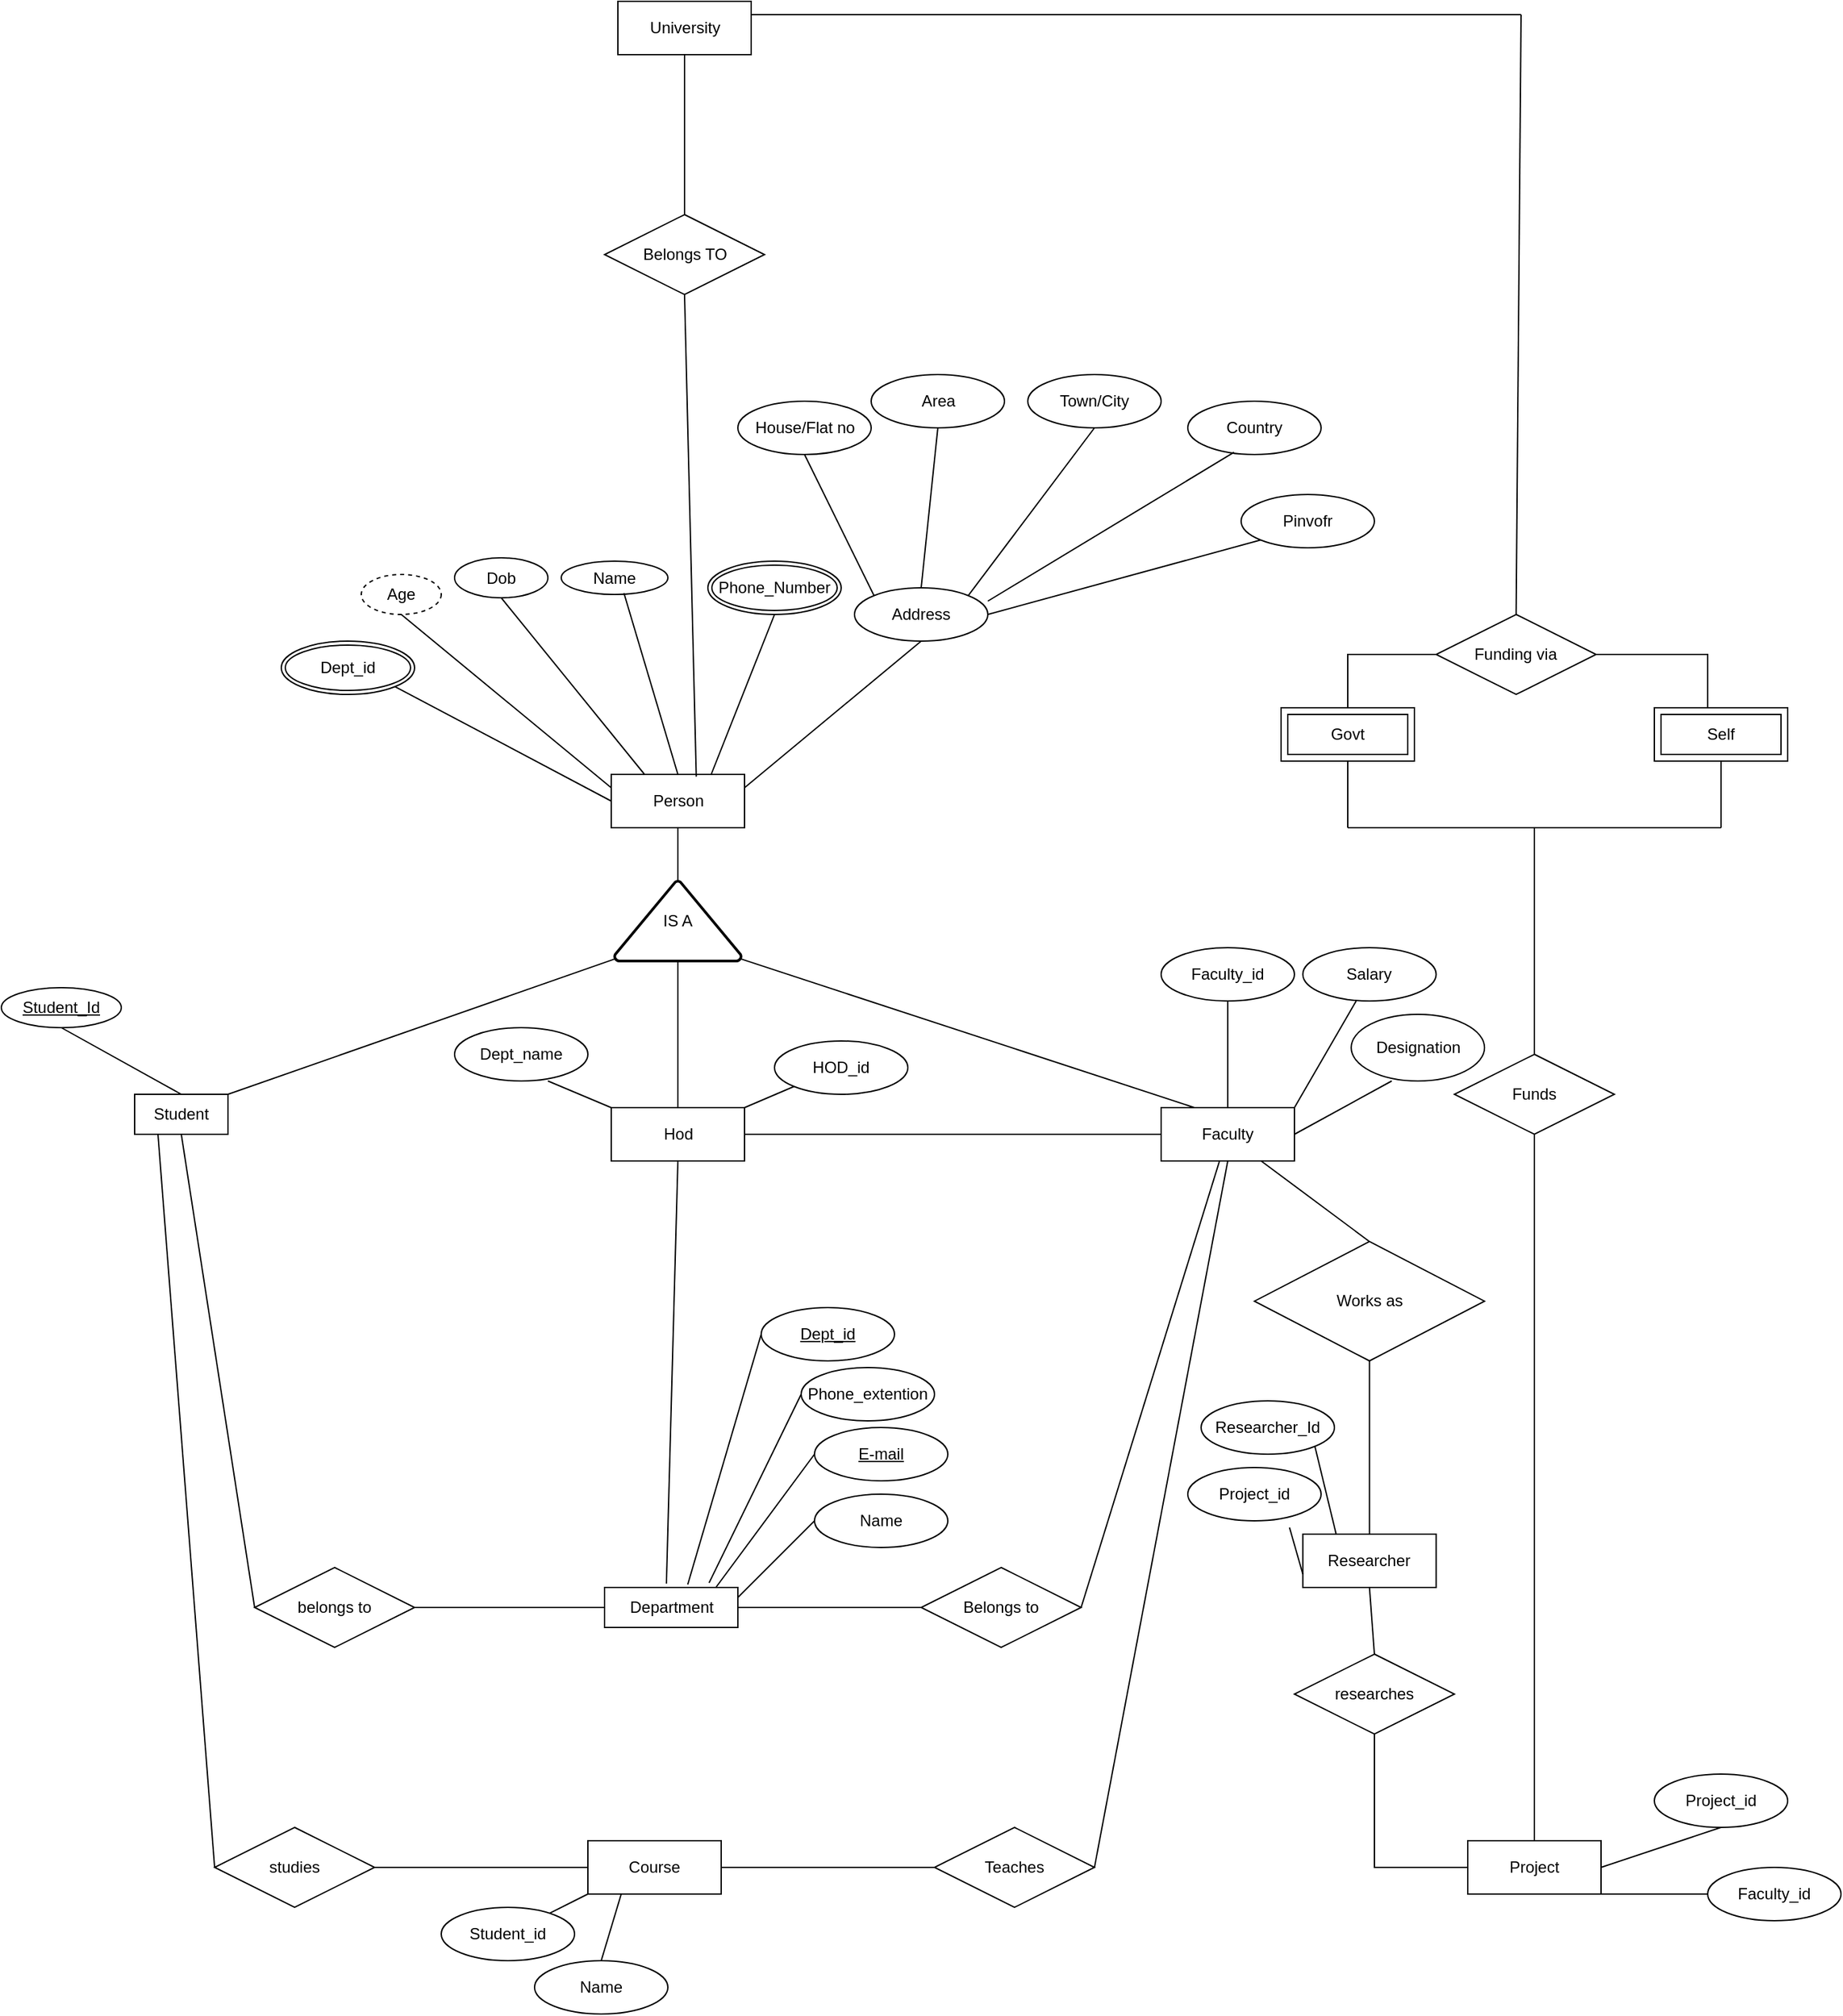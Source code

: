 <mxfile version="14.7.4" type="github">
  <diagram id="n1AsMM7LYAOZZ_o2ZsNr" name="Page-1">
    <mxGraphModel dx="3152" dy="2425" grid="1" gridSize="10" guides="1" tooltips="1" connect="1" arrows="1" fold="1" page="1" pageScale="1" pageWidth="850" pageHeight="1100" math="0" shadow="0">
      <root>
        <mxCell id="0" />
        <mxCell id="1" parent="0" />
        <mxCell id="XVhgLxHKAAm95sH4rUj--2" value="Department" style="whiteSpace=wrap;html=1;align=center;" parent="1" vertex="1">
          <mxGeometry x="82.5" y="800" width="100" height="30" as="geometry" />
        </mxCell>
        <mxCell id="XVhgLxHKAAm95sH4rUj--3" value="" style="endArrow=none;html=1;rounded=0;exitX=0.5;exitY=1;exitDx=0;exitDy=0;entryX=0.464;entryY=-0.095;entryDx=0;entryDy=0;entryPerimeter=0;" parent="1" source="YzfqNWmgRF7ctj8jLX6g-4" target="XVhgLxHKAAm95sH4rUj--2" edge="1">
          <mxGeometry relative="1" as="geometry">
            <mxPoint x="130" y="560" as="sourcePoint" />
            <mxPoint x="240" y="760" as="targetPoint" />
          </mxGeometry>
        </mxCell>
        <mxCell id="XVhgLxHKAAm95sH4rUj--5" value="Phone_extention" style="ellipse;whiteSpace=wrap;html=1;align=center;" parent="1" vertex="1">
          <mxGeometry x="230" y="635" width="100" height="40" as="geometry" />
        </mxCell>
        <mxCell id="XVhgLxHKAAm95sH4rUj--6" value="E-mail" style="ellipse;whiteSpace=wrap;html=1;align=center;fontStyle=4;" parent="1" vertex="1">
          <mxGeometry x="240" y="680" width="100" height="40" as="geometry" />
        </mxCell>
        <mxCell id="XVhgLxHKAAm95sH4rUj--7" value="Dept_id" style="ellipse;whiteSpace=wrap;html=1;align=center;fontStyle=4;" parent="1" vertex="1">
          <mxGeometry x="200" y="590" width="100" height="40" as="geometry" />
        </mxCell>
        <mxCell id="XVhgLxHKAAm95sH4rUj--8" value="Name" style="ellipse;whiteSpace=wrap;html=1;align=center;" parent="1" vertex="1">
          <mxGeometry x="240" y="730" width="100" height="40" as="geometry" />
        </mxCell>
        <mxCell id="XVhgLxHKAAm95sH4rUj--9" value="" style="endArrow=none;html=1;rounded=0;exitX=0;exitY=0.5;exitDx=0;exitDy=0;entryX=0.624;entryY=-0.076;entryDx=0;entryDy=0;entryPerimeter=0;" parent="1" source="XVhgLxHKAAm95sH4rUj--7" target="XVhgLxHKAAm95sH4rUj--2" edge="1">
          <mxGeometry relative="1" as="geometry">
            <mxPoint y="820" as="sourcePoint" />
            <mxPoint x="160" y="820" as="targetPoint" />
          </mxGeometry>
        </mxCell>
        <mxCell id="XVhgLxHKAAm95sH4rUj--10" value="" style="endArrow=none;html=1;rounded=0;exitX=0;exitY=0.5;exitDx=0;exitDy=0;entryX=0.784;entryY=-0.114;entryDx=0;entryDy=0;entryPerimeter=0;" parent="1" source="XVhgLxHKAAm95sH4rUj--5" target="XVhgLxHKAAm95sH4rUj--2" edge="1">
          <mxGeometry relative="1" as="geometry">
            <mxPoint y="820" as="sourcePoint" />
            <mxPoint x="160" y="820" as="targetPoint" />
          </mxGeometry>
        </mxCell>
        <mxCell id="XVhgLxHKAAm95sH4rUj--11" value="" style="endArrow=none;html=1;rounded=0;exitX=0;exitY=0.5;exitDx=0;exitDy=0;entryX=0.835;entryY=0;entryDx=0;entryDy=0;entryPerimeter=0;" parent="1" source="XVhgLxHKAAm95sH4rUj--6" edge="1" target="XVhgLxHKAAm95sH4rUj--2">
          <mxGeometry relative="1" as="geometry">
            <mxPoint y="820" as="sourcePoint" />
            <mxPoint x="170" y="800" as="targetPoint" />
          </mxGeometry>
        </mxCell>
        <mxCell id="XVhgLxHKAAm95sH4rUj--12" value="" style="endArrow=none;html=1;rounded=0;entryX=1;entryY=0.25;entryDx=0;entryDy=0;exitX=0;exitY=0.5;exitDx=0;exitDy=0;" parent="1" source="XVhgLxHKAAm95sH4rUj--8" target="XVhgLxHKAAm95sH4rUj--2" edge="1">
          <mxGeometry relative="1" as="geometry">
            <mxPoint x="240" y="937" as="sourcePoint" />
            <mxPoint x="160" y="820" as="targetPoint" />
          </mxGeometry>
        </mxCell>
        <mxCell id="XVhgLxHKAAm95sH4rUj--13" value="Student" style="whiteSpace=wrap;html=1;align=center;" parent="1" vertex="1">
          <mxGeometry x="-270" y="430" width="70" height="30" as="geometry" />
        </mxCell>
        <mxCell id="XVhgLxHKAAm95sH4rUj--14" value="" style="endArrow=none;html=1;rounded=0;exitX=0.5;exitY=1;exitDx=0;exitDy=0;entryX=0;entryY=0.5;entryDx=0;entryDy=0;" parent="1" source="XVhgLxHKAAm95sH4rUj--13" target="XVhgLxHKAAm95sH4rUj--32" edge="1">
          <mxGeometry relative="1" as="geometry">
            <mxPoint x="-140" y="645" as="sourcePoint" />
            <mxPoint x="-90" y="800" as="targetPoint" />
          </mxGeometry>
        </mxCell>
        <mxCell id="XVhgLxHKAAm95sH4rUj--15" value="" style="endArrow=none;html=1;rounded=0;exitX=1;exitY=0.5;exitDx=0;exitDy=0;" parent="1" source="XVhgLxHKAAm95sH4rUj--35" target="XVhgLxHKAAm95sH4rUj--16" edge="1">
          <mxGeometry relative="1" as="geometry">
            <mxPoint x="390" y="475" as="sourcePoint" />
            <mxPoint x="420" y="475" as="targetPoint" />
          </mxGeometry>
        </mxCell>
        <mxCell id="XVhgLxHKAAm95sH4rUj--16" value="Faculty" style="whiteSpace=wrap;html=1;align=center;" parent="1" vertex="1">
          <mxGeometry x="500" y="440" width="100" height="40" as="geometry" />
        </mxCell>
        <mxCell id="XVhgLxHKAAm95sH4rUj--19" value="Student_Id" style="ellipse;whiteSpace=wrap;html=1;align=center;fontStyle=4;" parent="1" vertex="1">
          <mxGeometry x="-370" y="350" width="90" height="30" as="geometry" />
        </mxCell>
        <mxCell id="XVhgLxHKAAm95sH4rUj--20" value="" style="endArrow=none;html=1;rounded=0;exitX=0.5;exitY=1;exitDx=0;exitDy=0;entryX=0.5;entryY=0;entryDx=0;entryDy=0;" parent="1" source="XVhgLxHKAAm95sH4rUj--19" target="XVhgLxHKAAm95sH4rUj--13" edge="1">
          <mxGeometry relative="1" as="geometry">
            <mxPoint x="-225" y="390" as="sourcePoint" />
            <mxPoint x="190" y="470" as="targetPoint" />
          </mxGeometry>
        </mxCell>
        <mxCell id="XVhgLxHKAAm95sH4rUj--24" value="Dob" style="ellipse;whiteSpace=wrap;html=1;align=center;" parent="1" vertex="1">
          <mxGeometry x="-30" y="27.5" width="70" height="30" as="geometry" />
        </mxCell>
        <mxCell id="XVhgLxHKAAm95sH4rUj--26" value="Age" style="ellipse;whiteSpace=wrap;html=1;align=center;dashed=1;" parent="1" vertex="1">
          <mxGeometry x="-100" y="40" width="60" height="30" as="geometry" />
        </mxCell>
        <mxCell id="XVhgLxHKAAm95sH4rUj--30" value="Phone_Number" style="ellipse;shape=doubleEllipse;margin=3;whiteSpace=wrap;html=1;align=center;" parent="1" vertex="1">
          <mxGeometry x="160" y="30" width="100" height="40" as="geometry" />
        </mxCell>
        <mxCell id="XVhgLxHKAAm95sH4rUj--31" value="" style="endArrow=none;html=1;rounded=0;exitX=0.5;exitY=1;exitDx=0;exitDy=0;entryX=0.75;entryY=0;entryDx=0;entryDy=0;" parent="1" source="XVhgLxHKAAm95sH4rUj--30" target="YzfqNWmgRF7ctj8jLX6g-15" edge="1">
          <mxGeometry relative="1" as="geometry">
            <mxPoint x="70" y="220" as="sourcePoint" />
            <mxPoint x="170" y="170" as="targetPoint" />
          </mxGeometry>
        </mxCell>
        <mxCell id="XVhgLxHKAAm95sH4rUj--32" value="belongs to" style="shape=rhombus;perimeter=rhombusPerimeter;whiteSpace=wrap;html=1;align=center;" parent="1" vertex="1">
          <mxGeometry x="-180" y="785" width="120" height="60" as="geometry" />
        </mxCell>
        <mxCell id="XVhgLxHKAAm95sH4rUj--34" value="" style="endArrow=none;html=1;rounded=0;exitX=1;exitY=0.5;exitDx=0;exitDy=0;entryX=0;entryY=0.5;entryDx=0;entryDy=0;" parent="1" source="XVhgLxHKAAm95sH4rUj--32" target="XVhgLxHKAAm95sH4rUj--2" edge="1">
          <mxGeometry relative="1" as="geometry">
            <mxPoint x="40" y="850" as="sourcePoint" />
            <mxPoint x="200" y="850" as="targetPoint" />
          </mxGeometry>
        </mxCell>
        <mxCell id="XVhgLxHKAAm95sH4rUj--35" value="Belongs to" style="shape=rhombus;perimeter=rhombusPerimeter;whiteSpace=wrap;html=1;align=center;" parent="1" vertex="1">
          <mxGeometry x="320" y="785" width="120" height="60" as="geometry" />
        </mxCell>
        <mxCell id="XVhgLxHKAAm95sH4rUj--36" value="" style="endArrow=none;html=1;rounded=0;entryX=0;entryY=0.5;entryDx=0;entryDy=0;exitX=1;exitY=0.5;exitDx=0;exitDy=0;" parent="1" source="XVhgLxHKAAm95sH4rUj--2" target="XVhgLxHKAAm95sH4rUj--35" edge="1">
          <mxGeometry relative="1" as="geometry">
            <mxPoint x="40" y="850" as="sourcePoint" />
            <mxPoint x="200" y="850" as="targetPoint" />
          </mxGeometry>
        </mxCell>
        <mxCell id="YzfqNWmgRF7ctj8jLX6g-3" value="IS A" style="strokeWidth=2;html=1;shape=mxgraph.flowchart.extract_or_measurement;whiteSpace=wrap;" vertex="1" parent="1">
          <mxGeometry x="90" y="270" width="95" height="60" as="geometry" />
        </mxCell>
        <mxCell id="YzfqNWmgRF7ctj8jLX6g-4" value="Hod" style="whiteSpace=wrap;html=1;align=center;" vertex="1" parent="1">
          <mxGeometry x="87.5" y="440" width="100" height="40" as="geometry" />
        </mxCell>
        <mxCell id="YzfqNWmgRF7ctj8jLX6g-5" value="" style="endArrow=none;html=1;rounded=0;exitX=0;exitY=0.5;exitDx=0;exitDy=0;entryX=1;entryY=0.5;entryDx=0;entryDy=0;" edge="1" parent="1" source="XVhgLxHKAAm95sH4rUj--16" target="YzfqNWmgRF7ctj8jLX6g-4">
          <mxGeometry relative="1" as="geometry">
            <mxPoint x="500" y="500" as="sourcePoint" />
            <mxPoint x="150" y="650" as="targetPoint" />
          </mxGeometry>
        </mxCell>
        <mxCell id="YzfqNWmgRF7ctj8jLX6g-6" value="" style="endArrow=none;html=1;rounded=0;exitX=1;exitY=0;exitDx=0;exitDy=0;entryX=0.01;entryY=0.97;entryDx=0;entryDy=0;entryPerimeter=0;" edge="1" parent="1" source="XVhgLxHKAAm95sH4rUj--13" target="YzfqNWmgRF7ctj8jLX6g-3">
          <mxGeometry relative="1" as="geometry">
            <mxPoint x="-10" y="450" as="sourcePoint" />
            <mxPoint x="150" y="450" as="targetPoint" />
          </mxGeometry>
        </mxCell>
        <mxCell id="YzfqNWmgRF7ctj8jLX6g-7" value="" style="endArrow=none;html=1;rounded=0;exitX=0.99;exitY=0.97;exitDx=0;exitDy=0;exitPerimeter=0;entryX=0.25;entryY=0;entryDx=0;entryDy=0;" edge="1" parent="1" source="YzfqNWmgRF7ctj8jLX6g-3" target="XVhgLxHKAAm95sH4rUj--16">
          <mxGeometry relative="1" as="geometry">
            <mxPoint x="-10" y="410" as="sourcePoint" />
            <mxPoint x="510" y="438" as="targetPoint" />
          </mxGeometry>
        </mxCell>
        <mxCell id="YzfqNWmgRF7ctj8jLX6g-8" value="Name" style="ellipse;whiteSpace=wrap;html=1;align=center;" vertex="1" parent="1">
          <mxGeometry x="50" y="30" width="80" height="25" as="geometry" />
        </mxCell>
        <mxCell id="YzfqNWmgRF7ctj8jLX6g-9" value="" style="endArrow=none;html=1;rounded=0;exitX=0.588;exitY=0.96;exitDx=0;exitDy=0;exitPerimeter=0;entryX=0.5;entryY=0;entryDx=0;entryDy=0;" edge="1" parent="1" source="YzfqNWmgRF7ctj8jLX6g-8" target="YzfqNWmgRF7ctj8jLX6g-15">
          <mxGeometry relative="1" as="geometry">
            <mxPoint x="-10" y="410" as="sourcePoint" />
            <mxPoint x="130" y="180" as="targetPoint" />
          </mxGeometry>
        </mxCell>
        <mxCell id="YzfqNWmgRF7ctj8jLX6g-10" value="" style="endArrow=none;html=1;rounded=0;exitX=0.5;exitY=1;exitDx=0;exitDy=0;entryX=0.25;entryY=0;entryDx=0;entryDy=0;" edge="1" parent="1" source="XVhgLxHKAAm95sH4rUj--24" target="YzfqNWmgRF7ctj8jLX6g-15">
          <mxGeometry relative="1" as="geometry">
            <mxPoint x="-10" y="410" as="sourcePoint" />
            <mxPoint x="100" y="180" as="targetPoint" />
          </mxGeometry>
        </mxCell>
        <mxCell id="YzfqNWmgRF7ctj8jLX6g-11" value="" style="endArrow=none;html=1;rounded=0;exitX=0.5;exitY=1;exitDx=0;exitDy=0;entryX=0;entryY=0.25;entryDx=0;entryDy=0;" edge="1" parent="1" source="XVhgLxHKAAm95sH4rUj--26" target="YzfqNWmgRF7ctj8jLX6g-15">
          <mxGeometry relative="1" as="geometry">
            <mxPoint x="-10" y="410" as="sourcePoint" />
            <mxPoint x="80" y="200" as="targetPoint" />
          </mxGeometry>
        </mxCell>
        <mxCell id="YzfqNWmgRF7ctj8jLX6g-13" value="Address" style="ellipse;whiteSpace=wrap;html=1;align=center;" vertex="1" parent="1">
          <mxGeometry x="270" y="50" width="100" height="40" as="geometry" />
        </mxCell>
        <mxCell id="YzfqNWmgRF7ctj8jLX6g-14" value="" style="endArrow=none;html=1;rounded=0;entryX=0.5;entryY=1;entryDx=0;entryDy=0;exitX=1;exitY=0.25;exitDx=0;exitDy=0;" edge="1" parent="1" source="YzfqNWmgRF7ctj8jLX6g-15" target="YzfqNWmgRF7ctj8jLX6g-13">
          <mxGeometry relative="1" as="geometry">
            <mxPoint x="230" y="190" as="sourcePoint" />
            <mxPoint x="150" y="380" as="targetPoint" />
          </mxGeometry>
        </mxCell>
        <mxCell id="YzfqNWmgRF7ctj8jLX6g-15" value="Person" style="whiteSpace=wrap;html=1;align=center;" vertex="1" parent="1">
          <mxGeometry x="87.5" y="190" width="100" height="40" as="geometry" />
        </mxCell>
        <mxCell id="YzfqNWmgRF7ctj8jLX6g-16" value="" style="endArrow=none;html=1;rounded=0;entryX=0.5;entryY=0;entryDx=0;entryDy=0;entryPerimeter=0;" edge="1" parent="1" source="YzfqNWmgRF7ctj8jLX6g-15" target="YzfqNWmgRF7ctj8jLX6g-3">
          <mxGeometry relative="1" as="geometry">
            <mxPoint x="-10" y="480" as="sourcePoint" />
            <mxPoint x="150" y="480" as="targetPoint" />
          </mxGeometry>
        </mxCell>
        <mxCell id="YzfqNWmgRF7ctj8jLX6g-17" value="House/Flat no" style="ellipse;whiteSpace=wrap;html=1;align=center;" vertex="1" parent="1">
          <mxGeometry x="182.5" y="-90" width="100" height="40" as="geometry" />
        </mxCell>
        <mxCell id="YzfqNWmgRF7ctj8jLX6g-18" value="Area" style="ellipse;whiteSpace=wrap;html=1;align=center;" vertex="1" parent="1">
          <mxGeometry x="282.5" y="-110" width="100" height="40" as="geometry" />
        </mxCell>
        <mxCell id="YzfqNWmgRF7ctj8jLX6g-19" value="Town/City" style="ellipse;whiteSpace=wrap;html=1;align=center;" vertex="1" parent="1">
          <mxGeometry x="400" y="-110" width="100" height="40" as="geometry" />
        </mxCell>
        <mxCell id="YzfqNWmgRF7ctj8jLX6g-20" value="Country" style="ellipse;whiteSpace=wrap;html=1;align=center;" vertex="1" parent="1">
          <mxGeometry x="520" y="-90" width="100" height="40" as="geometry" />
        </mxCell>
        <mxCell id="YzfqNWmgRF7ctj8jLX6g-23" value="" style="endArrow=none;html=1;rounded=0;entryX=0;entryY=0;entryDx=0;entryDy=0;exitX=0.5;exitY=1;exitDx=0;exitDy=0;" edge="1" parent="1" source="YzfqNWmgRF7ctj8jLX6g-17" target="YzfqNWmgRF7ctj8jLX6g-13">
          <mxGeometry relative="1" as="geometry">
            <mxPoint x="240" y="-40" as="sourcePoint" />
            <mxPoint x="350" y="-40" as="targetPoint" />
          </mxGeometry>
        </mxCell>
        <mxCell id="YzfqNWmgRF7ctj8jLX6g-24" value="" style="endArrow=none;html=1;rounded=0;exitX=0.5;exitY=1;exitDx=0;exitDy=0;entryX=0.5;entryY=0;entryDx=0;entryDy=0;" edge="1" parent="1" source="YzfqNWmgRF7ctj8jLX6g-18" target="YzfqNWmgRF7ctj8jLX6g-13">
          <mxGeometry relative="1" as="geometry">
            <mxPoint x="310" y="-30" as="sourcePoint" />
            <mxPoint x="470" y="-30" as="targetPoint" />
          </mxGeometry>
        </mxCell>
        <mxCell id="YzfqNWmgRF7ctj8jLX6g-25" value="" style="endArrow=none;html=1;rounded=0;exitX=0.5;exitY=1;exitDx=0;exitDy=0;entryX=1;entryY=0;entryDx=0;entryDy=0;" edge="1" parent="1" source="YzfqNWmgRF7ctj8jLX6g-19" target="YzfqNWmgRF7ctj8jLX6g-13">
          <mxGeometry relative="1" as="geometry">
            <mxPoint x="370" y="-30" as="sourcePoint" />
            <mxPoint x="530" y="-30" as="targetPoint" />
            <Array as="points" />
          </mxGeometry>
        </mxCell>
        <mxCell id="YzfqNWmgRF7ctj8jLX6g-27" value="" style="endArrow=none;html=1;rounded=0;entryX=0.347;entryY=0.958;entryDx=0;entryDy=0;entryPerimeter=0;exitX=1;exitY=0.25;exitDx=0;exitDy=0;exitPerimeter=0;" edge="1" parent="1" source="YzfqNWmgRF7ctj8jLX6g-13" target="YzfqNWmgRF7ctj8jLX6g-20">
          <mxGeometry relative="1" as="geometry">
            <mxPoint x="420" y="10" as="sourcePoint" />
            <mxPoint x="580" y="10" as="targetPoint" />
          </mxGeometry>
        </mxCell>
        <mxCell id="YzfqNWmgRF7ctj8jLX6g-28" value="Pinvofr" style="ellipse;whiteSpace=wrap;html=1;align=center;" vertex="1" parent="1">
          <mxGeometry x="560" y="-20" width="100" height="40" as="geometry" />
        </mxCell>
        <mxCell id="YzfqNWmgRF7ctj8jLX6g-29" value="" style="endArrow=none;html=1;rounded=0;entryX=0;entryY=1;entryDx=0;entryDy=0;exitX=1;exitY=0.5;exitDx=0;exitDy=0;" edge="1" parent="1" source="YzfqNWmgRF7ctj8jLX6g-13" target="YzfqNWmgRF7ctj8jLX6g-28">
          <mxGeometry relative="1" as="geometry">
            <mxPoint x="370" y="57.5" as="sourcePoint" />
            <mxPoint x="530" y="57.5" as="targetPoint" />
          </mxGeometry>
        </mxCell>
        <mxCell id="YzfqNWmgRF7ctj8jLX6g-32" value="" style="endArrow=none;html=1;rounded=0;exitX=1;exitY=1;exitDx=0;exitDy=0;entryX=0;entryY=0.5;entryDx=0;entryDy=0;" edge="1" parent="1" source="YzfqNWmgRF7ctj8jLX6g-40" target="YzfqNWmgRF7ctj8jLX6g-15">
          <mxGeometry relative="1" as="geometry">
            <mxPoint x="-94.854" y="114.226" as="sourcePoint" />
            <mxPoint x="220" y="520" as="targetPoint" />
          </mxGeometry>
        </mxCell>
        <mxCell id="YzfqNWmgRF7ctj8jLX6g-33" value="HOD_id" style="ellipse;whiteSpace=wrap;html=1;align=center;" vertex="1" parent="1">
          <mxGeometry x="210" y="390" width="100" height="40" as="geometry" />
        </mxCell>
        <mxCell id="YzfqNWmgRF7ctj8jLX6g-34" value="" style="endArrow=none;html=1;rounded=0;exitX=1;exitY=0;exitDx=0;exitDy=0;entryX=0;entryY=1;entryDx=0;entryDy=0;" edge="1" parent="1" source="YzfqNWmgRF7ctj8jLX6g-4" target="YzfqNWmgRF7ctj8jLX6g-33">
          <mxGeometry relative="1" as="geometry">
            <mxPoint x="60" y="760" as="sourcePoint" />
            <mxPoint x="220" y="760" as="targetPoint" />
          </mxGeometry>
        </mxCell>
        <mxCell id="YzfqNWmgRF7ctj8jLX6g-39" value="" style="endArrow=none;html=1;rounded=0;exitX=0.5;exitY=1;exitDx=0;exitDy=0;exitPerimeter=0;entryX=0.5;entryY=0;entryDx=0;entryDy=0;" edge="1" parent="1" source="YzfqNWmgRF7ctj8jLX6g-3" target="YzfqNWmgRF7ctj8jLX6g-4">
          <mxGeometry relative="1" as="geometry">
            <mxPoint x="55" y="400" as="sourcePoint" />
            <mxPoint x="215" y="400" as="targetPoint" />
          </mxGeometry>
        </mxCell>
        <mxCell id="YzfqNWmgRF7ctj8jLX6g-40" value="Dept_id" style="ellipse;shape=doubleEllipse;margin=3;whiteSpace=wrap;html=1;align=center;" vertex="1" parent="1">
          <mxGeometry x="-160" y="90" width="100" height="40" as="geometry" />
        </mxCell>
        <mxCell id="YzfqNWmgRF7ctj8jLX6g-41" value="Dept_name" style="ellipse;whiteSpace=wrap;html=1;align=center;" vertex="1" parent="1">
          <mxGeometry x="-30" y="380" width="100" height="40" as="geometry" />
        </mxCell>
        <mxCell id="YzfqNWmgRF7ctj8jLX6g-44" value="" style="endArrow=none;html=1;rounded=0;entryX=0;entryY=0;entryDx=0;entryDy=0;" edge="1" parent="1" target="YzfqNWmgRF7ctj8jLX6g-4">
          <mxGeometry relative="1" as="geometry">
            <mxPoint x="40" y="420" as="sourcePoint" />
            <mxPoint x="200" y="400" as="targetPoint" />
          </mxGeometry>
        </mxCell>
        <mxCell id="YzfqNWmgRF7ctj8jLX6g-45" value="" style="endArrow=none;html=1;rounded=0;exitX=0.75;exitY=1;exitDx=0;exitDy=0;entryX=0.5;entryY=0;entryDx=0;entryDy=0;" edge="1" parent="1" source="XVhgLxHKAAm95sH4rUj--16" target="YzfqNWmgRF7ctj8jLX6g-46">
          <mxGeometry relative="1" as="geometry">
            <mxPoint x="570" y="520" as="sourcePoint" />
            <mxPoint x="550" y="600" as="targetPoint" />
          </mxGeometry>
        </mxCell>
        <mxCell id="YzfqNWmgRF7ctj8jLX6g-46" value="Works as" style="shape=rhombus;perimeter=rhombusPerimeter;whiteSpace=wrap;html=1;align=center;rotation=0;" vertex="1" parent="1">
          <mxGeometry x="570" y="540.47" width="172.59" height="89.53" as="geometry" />
        </mxCell>
        <mxCell id="YzfqNWmgRF7ctj8jLX6g-47" value="" style="endArrow=none;html=1;rounded=0;exitX=0.5;exitY=1;exitDx=0;exitDy=0;entryX=0.5;entryY=0;entryDx=0;entryDy=0;" edge="1" parent="1" source="YzfqNWmgRF7ctj8jLX6g-48" target="YzfqNWmgRF7ctj8jLX6g-49">
          <mxGeometry relative="1" as="geometry">
            <mxPoint x="120" y="-290" as="sourcePoint" />
            <mxPoint x="133" y="-250" as="targetPoint" />
          </mxGeometry>
        </mxCell>
        <mxCell id="YzfqNWmgRF7ctj8jLX6g-48" value="University" style="whiteSpace=wrap;html=1;align=center;" vertex="1" parent="1">
          <mxGeometry x="92.5" y="-390" width="100" height="40" as="geometry" />
        </mxCell>
        <mxCell id="YzfqNWmgRF7ctj8jLX6g-49" value="Belongs TO" style="shape=rhombus;perimeter=rhombusPerimeter;whiteSpace=wrap;html=1;align=center;" vertex="1" parent="1">
          <mxGeometry x="82.5" y="-230" width="120" height="60" as="geometry" />
        </mxCell>
        <mxCell id="YzfqNWmgRF7ctj8jLX6g-51" value="" style="endArrow=none;html=1;rounded=0;entryX=0.5;entryY=1;entryDx=0;entryDy=0;exitX=0.638;exitY=0.042;exitDx=0;exitDy=0;exitPerimeter=0;" edge="1" parent="1" source="YzfqNWmgRF7ctj8jLX6g-15" target="YzfqNWmgRF7ctj8jLX6g-49">
          <mxGeometry relative="1" as="geometry">
            <mxPoint x="40" y="-100" as="sourcePoint" />
            <mxPoint x="200" y="-100" as="targetPoint" />
          </mxGeometry>
        </mxCell>
        <mxCell id="YzfqNWmgRF7ctj8jLX6g-52" value="" style="endArrow=none;html=1;rounded=0;entryX=0.5;entryY=1;entryDx=0;entryDy=0;exitX=0.5;exitY=0;exitDx=0;exitDy=0;" edge="1" parent="1" source="YzfqNWmgRF7ctj8jLX6g-53" target="YzfqNWmgRF7ctj8jLX6g-46">
          <mxGeometry relative="1" as="geometry">
            <mxPoint x="596" y="750" as="sourcePoint" />
            <mxPoint x="200" y="570" as="targetPoint" />
          </mxGeometry>
        </mxCell>
        <mxCell id="YzfqNWmgRF7ctj8jLX6g-53" value="Researcher" style="whiteSpace=wrap;html=1;align=center;" vertex="1" parent="1">
          <mxGeometry x="606.3" y="760" width="100" height="40" as="geometry" />
        </mxCell>
        <mxCell id="YzfqNWmgRF7ctj8jLX6g-56" value="" style="endArrow=none;html=1;rounded=0;exitX=1;exitY=0.25;exitDx=0;exitDy=0;" edge="1" parent="1" source="YzfqNWmgRF7ctj8jLX6g-48">
          <mxGeometry relative="1" as="geometry">
            <mxPoint x="40" y="70" as="sourcePoint" />
            <mxPoint x="770" y="-380" as="targetPoint" />
          </mxGeometry>
        </mxCell>
        <mxCell id="YzfqNWmgRF7ctj8jLX6g-57" value="" style="endArrow=none;html=1;rounded=0;entryX=0.5;entryY=0;entryDx=0;entryDy=0;" edge="1" parent="1" target="YzfqNWmgRF7ctj8jLX6g-59">
          <mxGeometry relative="1" as="geometry">
            <mxPoint x="770" y="-380" as="sourcePoint" />
            <mxPoint x="770" y="150" as="targetPoint" />
          </mxGeometry>
        </mxCell>
        <mxCell id="YzfqNWmgRF7ctj8jLX6g-59" value="Funding via" style="shape=rhombus;perimeter=rhombusPerimeter;whiteSpace=wrap;html=1;align=center;" vertex="1" parent="1">
          <mxGeometry x="706.3" y="70" width="120" height="60" as="geometry" />
        </mxCell>
        <mxCell id="YzfqNWmgRF7ctj8jLX6g-62" value="" style="endArrow=none;html=1;rounded=0;entryX=0;entryY=0.5;entryDx=0;entryDy=0;" edge="1" parent="1" target="YzfqNWmgRF7ctj8jLX6g-59">
          <mxGeometry relative="1" as="geometry">
            <mxPoint x="640" y="140" as="sourcePoint" />
            <mxPoint x="670" y="99.17" as="targetPoint" />
            <Array as="points">
              <mxPoint x="640" y="100" />
            </Array>
          </mxGeometry>
        </mxCell>
        <mxCell id="YzfqNWmgRF7ctj8jLX6g-63" value="Govt" style="shape=ext;margin=3;double=1;whiteSpace=wrap;html=1;align=center;" vertex="1" parent="1">
          <mxGeometry x="590" y="140" width="100" height="40" as="geometry" />
        </mxCell>
        <mxCell id="YzfqNWmgRF7ctj8jLX6g-64" value="" style="endArrow=none;html=1;rounded=0;exitX=1;exitY=0.5;exitDx=0;exitDy=0;" edge="1" parent="1" source="YzfqNWmgRF7ctj8jLX6g-59">
          <mxGeometry relative="1" as="geometry">
            <mxPoint x="830" y="99.17" as="sourcePoint" />
            <mxPoint x="910" y="140" as="targetPoint" />
            <Array as="points">
              <mxPoint x="910" y="100" />
            </Array>
          </mxGeometry>
        </mxCell>
        <mxCell id="YzfqNWmgRF7ctj8jLX6g-65" value="Self" style="shape=ext;margin=3;double=1;whiteSpace=wrap;html=1;align=center;" vertex="1" parent="1">
          <mxGeometry x="870" y="140" width="100" height="40" as="geometry" />
        </mxCell>
        <mxCell id="YzfqNWmgRF7ctj8jLX6g-67" value="" style="endArrow=none;html=1;rounded=0;exitX=0.5;exitY=1;exitDx=0;exitDy=0;" edge="1" parent="1" source="YzfqNWmgRF7ctj8jLX6g-63">
          <mxGeometry relative="1" as="geometry">
            <mxPoint x="640" y="160" as="sourcePoint" />
            <mxPoint x="640" y="230" as="targetPoint" />
          </mxGeometry>
        </mxCell>
        <mxCell id="YzfqNWmgRF7ctj8jLX6g-68" value="" style="endArrow=none;html=1;rounded=0;entryX=0.5;entryY=1;entryDx=0;entryDy=0;" edge="1" parent="1" target="YzfqNWmgRF7ctj8jLX6g-65">
          <mxGeometry relative="1" as="geometry">
            <mxPoint x="920" y="230" as="sourcePoint" />
            <mxPoint x="800" y="160" as="targetPoint" />
          </mxGeometry>
        </mxCell>
        <mxCell id="YzfqNWmgRF7ctj8jLX6g-69" value="" style="endArrow=none;html=1;rounded=0;" edge="1" parent="1">
          <mxGeometry relative="1" as="geometry">
            <mxPoint x="640" y="230" as="sourcePoint" />
            <mxPoint x="920" y="230" as="targetPoint" />
          </mxGeometry>
        </mxCell>
        <mxCell id="YzfqNWmgRF7ctj8jLX6g-71" value="" style="endArrow=none;html=1;rounded=0;startArrow=none;entryX=0.5;entryY=0;entryDx=0;entryDy=0;" edge="1" parent="1" source="YzfqNWmgRF7ctj8jLX6g-72" target="YzfqNWmgRF7ctj8jLX6g-80">
          <mxGeometry relative="1" as="geometry">
            <mxPoint x="780" y="230" as="sourcePoint" />
            <mxPoint x="770" y="830" as="targetPoint" />
          </mxGeometry>
        </mxCell>
        <mxCell id="YzfqNWmgRF7ctj8jLX6g-72" value="Funds" style="shape=rhombus;perimeter=rhombusPerimeter;whiteSpace=wrap;html=1;align=center;" vertex="1" parent="1">
          <mxGeometry x="720" y="400" width="120" height="60" as="geometry" />
        </mxCell>
        <mxCell id="YzfqNWmgRF7ctj8jLX6g-73" value="" style="endArrow=none;html=1;rounded=0;" edge="1" parent="1" target="YzfqNWmgRF7ctj8jLX6g-72">
          <mxGeometry relative="1" as="geometry">
            <mxPoint x="780" y="230" as="sourcePoint" />
            <mxPoint x="780" y="870" as="targetPoint" />
          </mxGeometry>
        </mxCell>
        <mxCell id="YzfqNWmgRF7ctj8jLX6g-76" value="Researcher_Id" style="ellipse;whiteSpace=wrap;html=1;align=center;" vertex="1" parent="1">
          <mxGeometry x="530" y="660" width="100" height="40" as="geometry" />
        </mxCell>
        <mxCell id="YzfqNWmgRF7ctj8jLX6g-77" value="Project_id" style="ellipse;whiteSpace=wrap;html=1;align=center;" vertex="1" parent="1">
          <mxGeometry x="520" y="710" width="100" height="40" as="geometry" />
        </mxCell>
        <mxCell id="YzfqNWmgRF7ctj8jLX6g-78" value="" style="endArrow=none;html=1;rounded=0;entryX=0;entryY=0.75;entryDx=0;entryDy=0;exitX=0.763;exitY=1.125;exitDx=0;exitDy=0;exitPerimeter=0;" edge="1" parent="1" source="YzfqNWmgRF7ctj8jLX6g-77" target="YzfqNWmgRF7ctj8jLX6g-53">
          <mxGeometry relative="1" as="geometry">
            <mxPoint x="450" y="860" as="sourcePoint" />
            <mxPoint x="610" y="860" as="targetPoint" />
            <Array as="points" />
          </mxGeometry>
        </mxCell>
        <mxCell id="YzfqNWmgRF7ctj8jLX6g-79" value="" style="endArrow=none;html=1;rounded=0;exitX=1;exitY=1;exitDx=0;exitDy=0;entryX=0.25;entryY=0;entryDx=0;entryDy=0;" edge="1" parent="1" source="YzfqNWmgRF7ctj8jLX6g-76" target="YzfqNWmgRF7ctj8jLX6g-53">
          <mxGeometry relative="1" as="geometry">
            <mxPoint x="640" y="500" as="sourcePoint" />
            <mxPoint x="800" y="500" as="targetPoint" />
          </mxGeometry>
        </mxCell>
        <mxCell id="YzfqNWmgRF7ctj8jLX6g-80" value="Project" style="whiteSpace=wrap;html=1;align=center;" vertex="1" parent="1">
          <mxGeometry x="730" y="990" width="100" height="40" as="geometry" />
        </mxCell>
        <mxCell id="YzfqNWmgRF7ctj8jLX6g-82" value="researches" style="shape=rhombus;perimeter=rhombusPerimeter;whiteSpace=wrap;html=1;align=center;" vertex="1" parent="1">
          <mxGeometry x="600" y="850" width="120" height="60" as="geometry" />
        </mxCell>
        <mxCell id="YzfqNWmgRF7ctj8jLX6g-83" value="" style="endArrow=none;html=1;rounded=0;entryX=0;entryY=0.5;entryDx=0;entryDy=0;exitX=0.5;exitY=1;exitDx=0;exitDy=0;" edge="1" parent="1" source="YzfqNWmgRF7ctj8jLX6g-82" target="YzfqNWmgRF7ctj8jLX6g-80">
          <mxGeometry relative="1" as="geometry">
            <mxPoint x="550" y="1009.17" as="sourcePoint" />
            <mxPoint x="710" y="1009.17" as="targetPoint" />
            <Array as="points">
              <mxPoint x="660" y="1010" />
            </Array>
          </mxGeometry>
        </mxCell>
        <mxCell id="YzfqNWmgRF7ctj8jLX6g-84" value="" style="endArrow=none;html=1;rounded=0;exitX=0.5;exitY=1;exitDx=0;exitDy=0;entryX=0.5;entryY=0;entryDx=0;entryDy=0;" edge="1" parent="1" source="YzfqNWmgRF7ctj8jLX6g-53" target="YzfqNWmgRF7ctj8jLX6g-82">
          <mxGeometry relative="1" as="geometry">
            <mxPoint x="640" y="660" as="sourcePoint" />
            <mxPoint x="800" y="660" as="targetPoint" />
          </mxGeometry>
        </mxCell>
        <mxCell id="YzfqNWmgRF7ctj8jLX6g-85" value="Project_id" style="ellipse;whiteSpace=wrap;html=1;align=center;" vertex="1" parent="1">
          <mxGeometry x="870" y="940" width="100" height="40" as="geometry" />
        </mxCell>
        <mxCell id="YzfqNWmgRF7ctj8jLX6g-86" value="" style="endArrow=none;html=1;rounded=0;exitX=1;exitY=0.5;exitDx=0;exitDy=0;entryX=0.5;entryY=1;entryDx=0;entryDy=0;" edge="1" parent="1" source="YzfqNWmgRF7ctj8jLX6g-80" target="YzfqNWmgRF7ctj8jLX6g-85">
          <mxGeometry relative="1" as="geometry">
            <mxPoint x="850" y="1009.17" as="sourcePoint" />
            <mxPoint x="1010" y="1009.17" as="targetPoint" />
          </mxGeometry>
        </mxCell>
        <mxCell id="YzfqNWmgRF7ctj8jLX6g-87" value="Faculty_id" style="ellipse;whiteSpace=wrap;html=1;align=center;" vertex="1" parent="1">
          <mxGeometry x="910" y="1010" width="100" height="40" as="geometry" />
        </mxCell>
        <mxCell id="YzfqNWmgRF7ctj8jLX6g-88" value="" style="endArrow=none;html=1;rounded=0;entryX=0;entryY=0.5;entryDx=0;entryDy=0;exitX=1;exitY=1;exitDx=0;exitDy=0;" edge="1" parent="1" source="YzfqNWmgRF7ctj8jLX6g-80" target="YzfqNWmgRF7ctj8jLX6g-87">
          <mxGeometry relative="1" as="geometry">
            <mxPoint x="720" y="1060" as="sourcePoint" />
            <mxPoint x="880" y="1060" as="targetPoint" />
          </mxGeometry>
        </mxCell>
        <mxCell id="YzfqNWmgRF7ctj8jLX6g-89" value="Faculty_id" style="ellipse;whiteSpace=wrap;html=1;align=center;" vertex="1" parent="1">
          <mxGeometry x="500" y="320" width="100" height="40" as="geometry" />
        </mxCell>
        <mxCell id="YzfqNWmgRF7ctj8jLX6g-90" value="" style="endArrow=none;html=1;rounded=0;exitX=0.5;exitY=1;exitDx=0;exitDy=0;entryX=0.5;entryY=0;entryDx=0;entryDy=0;" edge="1" parent="1" source="YzfqNWmgRF7ctj8jLX6g-89" target="XVhgLxHKAAm95sH4rUj--16">
          <mxGeometry relative="1" as="geometry">
            <mxPoint x="530" y="380" as="sourcePoint" />
            <mxPoint x="690" y="380" as="targetPoint" />
          </mxGeometry>
        </mxCell>
        <mxCell id="YzfqNWmgRF7ctj8jLX6g-91" value="" style="endArrow=none;html=1;rounded=0;exitX=1;exitY=0;exitDx=0;exitDy=0;entryX=0.4;entryY=1;entryDx=0;entryDy=0;entryPerimeter=0;" edge="1" parent="1" source="XVhgLxHKAAm95sH4rUj--16" target="YzfqNWmgRF7ctj8jLX6g-92">
          <mxGeometry relative="1" as="geometry">
            <mxPoint x="640" y="660" as="sourcePoint" />
            <mxPoint x="640" y="360" as="targetPoint" />
          </mxGeometry>
        </mxCell>
        <mxCell id="YzfqNWmgRF7ctj8jLX6g-92" value="Salary" style="ellipse;whiteSpace=wrap;html=1;align=center;" vertex="1" parent="1">
          <mxGeometry x="606.3" y="320" width="100" height="40" as="geometry" />
        </mxCell>
        <mxCell id="YzfqNWmgRF7ctj8jLX6g-94" value="Designation" style="ellipse;whiteSpace=wrap;html=1;align=center;" vertex="1" parent="1">
          <mxGeometry x="642.59" y="370" width="100" height="50" as="geometry" />
        </mxCell>
        <mxCell id="YzfqNWmgRF7ctj8jLX6g-95" value="" style="endArrow=none;html=1;rounded=0;exitX=1;exitY=0.5;exitDx=0;exitDy=0;entryX=0.304;entryY=1;entryDx=0;entryDy=0;entryPerimeter=0;" edge="1" parent="1" source="XVhgLxHKAAm95sH4rUj--16" target="YzfqNWmgRF7ctj8jLX6g-94">
          <mxGeometry relative="1" as="geometry">
            <mxPoint x="606.3" y="470" as="sourcePoint" />
            <mxPoint x="766.3" y="470" as="targetPoint" />
          </mxGeometry>
        </mxCell>
        <mxCell id="YzfqNWmgRF7ctj8jLX6g-96" value="Course" style="whiteSpace=wrap;html=1;align=center;" vertex="1" parent="1">
          <mxGeometry x="70" y="990" width="100" height="40" as="geometry" />
        </mxCell>
        <mxCell id="YzfqNWmgRF7ctj8jLX6g-97" value="Teaches" style="shape=rhombus;perimeter=rhombusPerimeter;whiteSpace=wrap;html=1;align=center;" vertex="1" parent="1">
          <mxGeometry x="330" y="980" width="120" height="60" as="geometry" />
        </mxCell>
        <mxCell id="YzfqNWmgRF7ctj8jLX6g-98" value="" style="endArrow=none;html=1;rounded=0;exitX=1;exitY=0.5;exitDx=0;exitDy=0;entryX=0.5;entryY=1;entryDx=0;entryDy=0;" edge="1" parent="1" source="YzfqNWmgRF7ctj8jLX6g-97" target="XVhgLxHKAAm95sH4rUj--16">
          <mxGeometry relative="1" as="geometry">
            <mxPoint x="640" y="1000" as="sourcePoint" />
            <mxPoint x="800" y="1000" as="targetPoint" />
          </mxGeometry>
        </mxCell>
        <mxCell id="YzfqNWmgRF7ctj8jLX6g-99" value="" style="endArrow=none;html=1;rounded=0;exitX=0.25;exitY=1;exitDx=0;exitDy=0;entryX=0;entryY=0.5;entryDx=0;entryDy=0;" edge="1" parent="1" source="XVhgLxHKAAm95sH4rUj--13" target="YzfqNWmgRF7ctj8jLX6g-100">
          <mxGeometry relative="1" as="geometry">
            <mxPoint x="-340" y="999.17" as="sourcePoint" />
            <mxPoint x="-270" y="1020" as="targetPoint" />
          </mxGeometry>
        </mxCell>
        <mxCell id="YzfqNWmgRF7ctj8jLX6g-100" value="studies" style="shape=rhombus;perimeter=rhombusPerimeter;whiteSpace=wrap;html=1;align=center;" vertex="1" parent="1">
          <mxGeometry x="-210" y="980" width="120" height="60" as="geometry" />
        </mxCell>
        <mxCell id="YzfqNWmgRF7ctj8jLX6g-101" value="" style="endArrow=none;html=1;rounded=0;exitX=1;exitY=0.5;exitDx=0;exitDy=0;entryX=0;entryY=0.5;entryDx=0;entryDy=0;" edge="1" parent="1" source="YzfqNWmgRF7ctj8jLX6g-100" target="YzfqNWmgRF7ctj8jLX6g-96">
          <mxGeometry relative="1" as="geometry">
            <mxPoint x="-80" y="1060" as="sourcePoint" />
            <mxPoint x="80" y="1060" as="targetPoint" />
          </mxGeometry>
        </mxCell>
        <mxCell id="YzfqNWmgRF7ctj8jLX6g-102" value="" style="endArrow=none;html=1;rounded=0;exitX=1;exitY=0.5;exitDx=0;exitDy=0;entryX=0;entryY=0.5;entryDx=0;entryDy=0;" edge="1" parent="1" source="YzfqNWmgRF7ctj8jLX6g-96" target="YzfqNWmgRF7ctj8jLX6g-97">
          <mxGeometry relative="1" as="geometry">
            <mxPoint x="400" y="1000" as="sourcePoint" />
            <mxPoint x="320" y="1000" as="targetPoint" />
          </mxGeometry>
        </mxCell>
        <mxCell id="YzfqNWmgRF7ctj8jLX6g-103" value="" style="endArrow=none;html=1;rounded=0;exitX=0;exitY=1;exitDx=0;exitDy=0;" edge="1" parent="1" source="YzfqNWmgRF7ctj8jLX6g-96" target="YzfqNWmgRF7ctj8jLX6g-104">
          <mxGeometry relative="1" as="geometry">
            <mxPoint x="400" y="1000" as="sourcePoint" />
            <mxPoint x="30" y="1060" as="targetPoint" />
          </mxGeometry>
        </mxCell>
        <mxCell id="YzfqNWmgRF7ctj8jLX6g-104" value="Student_id" style="ellipse;whiteSpace=wrap;html=1;align=center;" vertex="1" parent="1">
          <mxGeometry x="-40" y="1040" width="100" height="40" as="geometry" />
        </mxCell>
        <mxCell id="YzfqNWmgRF7ctj8jLX6g-106" value="Name" style="ellipse;whiteSpace=wrap;html=1;align=center;" vertex="1" parent="1">
          <mxGeometry x="30" y="1080" width="100" height="40" as="geometry" />
        </mxCell>
        <mxCell id="YzfqNWmgRF7ctj8jLX6g-107" value="" style="endArrow=none;html=1;rounded=0;exitX=0.5;exitY=0;exitDx=0;exitDy=0;entryX=0.25;entryY=1;entryDx=0;entryDy=0;" edge="1" parent="1" source="YzfqNWmgRF7ctj8jLX6g-106" target="YzfqNWmgRF7ctj8jLX6g-96">
          <mxGeometry relative="1" as="geometry">
            <mxPoint x="400" y="1330" as="sourcePoint" />
            <mxPoint x="560" y="1330" as="targetPoint" />
          </mxGeometry>
        </mxCell>
      </root>
    </mxGraphModel>
  </diagram>
</mxfile>
